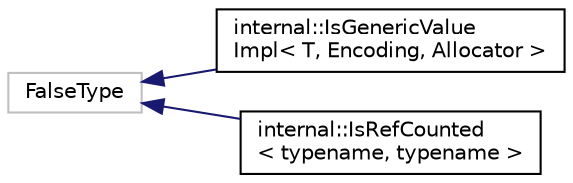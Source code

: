 digraph "Graphical Class Hierarchy"
{
 // LATEX_PDF_SIZE
  edge [fontname="Helvetica",fontsize="10",labelfontname="Helvetica",labelfontsize="10"];
  node [fontname="Helvetica",fontsize="10",shape=record];
  rankdir="LR";
  Node24 [label="FalseType",height=0.2,width=0.4,color="grey75", fillcolor="white", style="filled",tooltip=" "];
  Node24 -> Node0 [dir="back",color="midnightblue",fontsize="10",style="solid",fontname="Helvetica"];
  Node0 [label="internal::IsGenericValue\lImpl\< T, Encoding, Allocator \>",height=0.2,width=0.4,color="black", fillcolor="white", style="filled",URL="$structinternal_1_1IsGenericValueImpl.html",tooltip=" "];
  Node24 -> Node26 [dir="back",color="midnightblue",fontsize="10",style="solid",fontname="Helvetica"];
  Node26 [label="internal::IsRefCounted\l\< typename, typename \>",height=0.2,width=0.4,color="black", fillcolor="white", style="filled",URL="$structinternal_1_1IsRefCounted.html",tooltip=" "];
}
